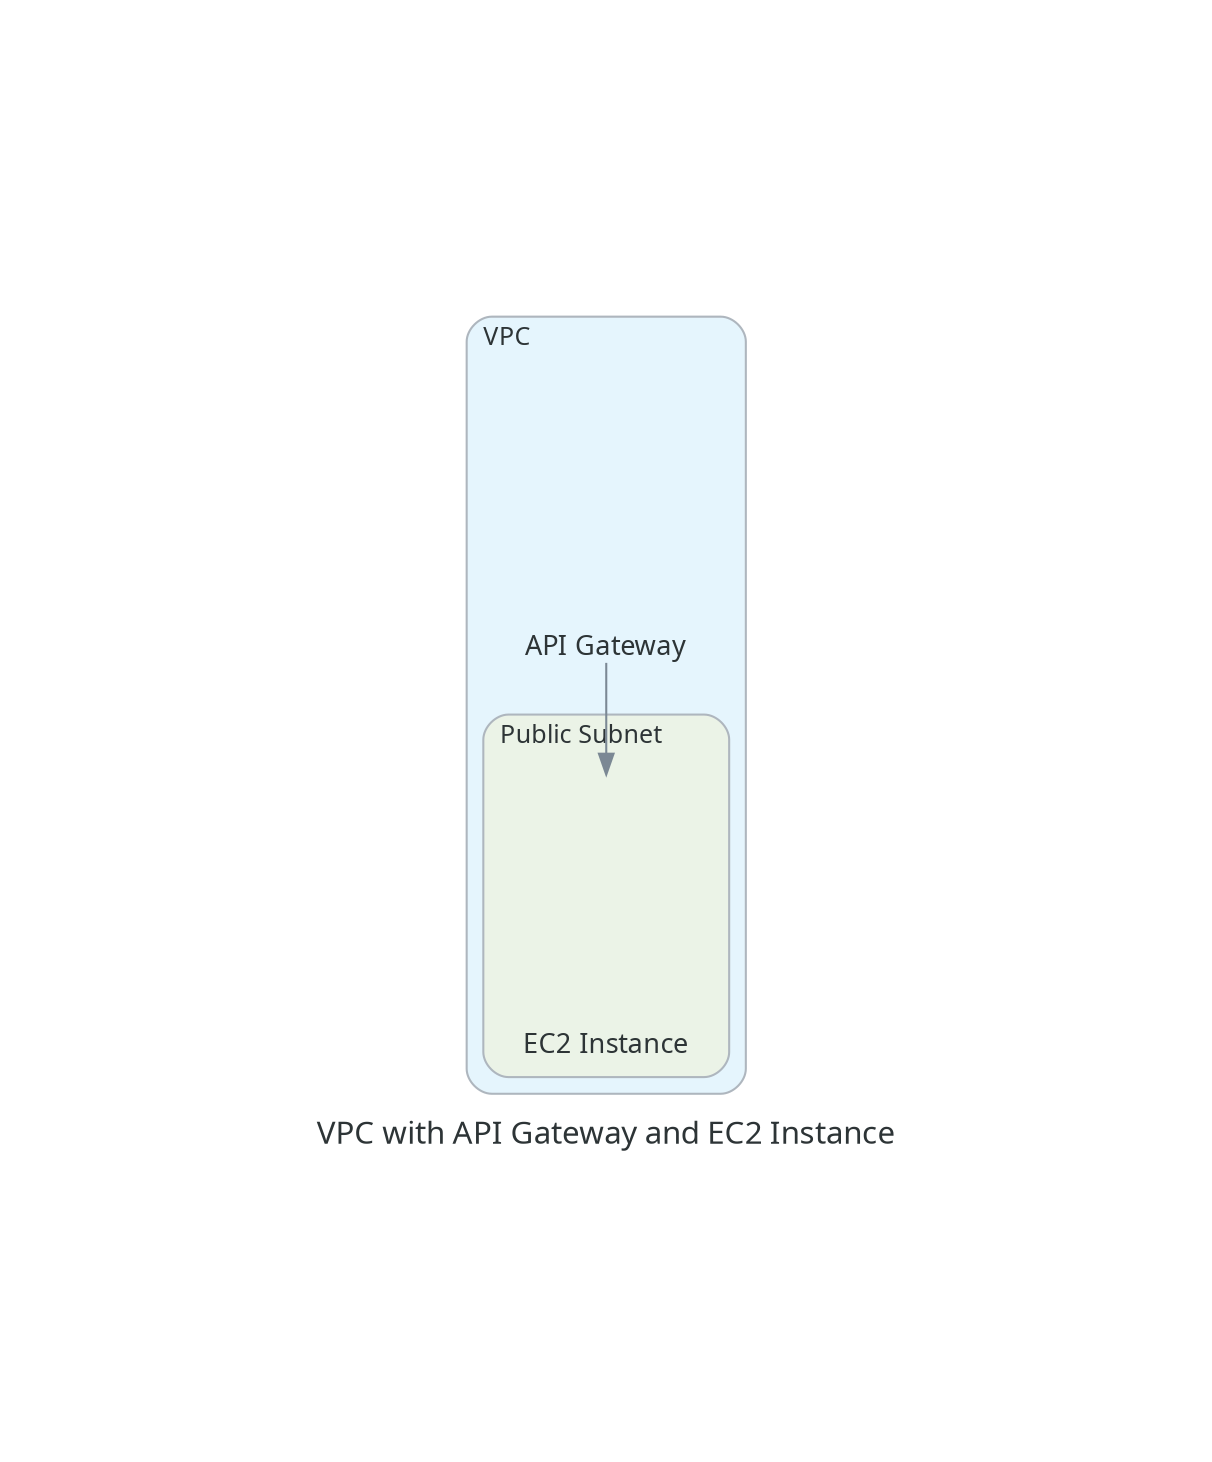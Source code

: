digraph "VPC with API Gateway and EC2 Instance" {
	graph [bb="0,0,292,412.1",
		fontcolor="#2D3436",
		fontname="Sans-Serif",
		fontsize=15,
		label="VPC with API Gateway and EC2 Instance",
		lheight=0.22,
		lp="146,11.875",
		lwidth=3.83,
		nodesep=0.60,
		pad=2.0,
		rankdir=TB,
		ranksep=0.75,
		splines=ortho
	];
	node [fixedsize=true,
		fontcolor="#2D3436",
		fontname="Sans-Serif",
		fontsize=13,
		height=1.4,
		imagescale=true,
		label="\N",
		labelloc=b,
		shape=box,
		style=rounded,
		width=1.4
	];
	edge [color="#7B8894"];
	subgraph cluster_VPC {
		graph [bb="80,31.75,212,404.1",
			bgcolor="#E5F5FD",
			fontname="Sans-Serif",
			fontsize=12,
			label=VPC,
			labeljust=l,
			lheight=0.18,
			lp="100.75,393.72",
			lwidth=0.35,
			pencolor="#AEB6BE",
			rankdir=LR,
			shape=box,
			style=rounded
		];
		subgraph "cluster_Public Subnet" {
			graph [bb="88,39.75,204,213.3",
				bgcolor="#EBF3E7",
				fontname="Sans-Serif",
				fontsize=12,
				label="Public Subnet",
				labeljust=l,
				lheight=0.18,
				lp="133.5,202.92",
				lwidth=1.04,
				pencolor="#AEB6BE",
				rankdir=LR,
				shape=box,
				style=rounded
			];
			"1a256698f1884688b84cb1ffc9befeb4"	[height=1.9,
				image="/Users/hamadkhawaja/Developer/diagram-ai/.venv/lib/python3.13/site-packages/resources/aws/compute/ec2.png",
				label="EC2 Instance",
				pos="146,116.15",
				shape=none];
		}
		e7a76e8548ef43728e97117d4e023cfa	[height=1.9,
			image="/Users/hamadkhawaja/Developer/diagram-ai/.venv/lib/python3.13/site-packages/resources/aws/network/api-gateway.png",
			label="API Gateway",
			pos="146,306.95",
			shape=none];
		e7a76e8548ef43728e97117d4e023cfa -> "1a256698f1884688b84cb1ffc9befeb4"	[dir=forward,
			fontcolor="#2D3436",
			fontname="Sans-Serif",
			fontsize=13,
			pos="e,146,184.34 146,238.61 146,238.61 146,195.85 146,195.85"];
	}
}

